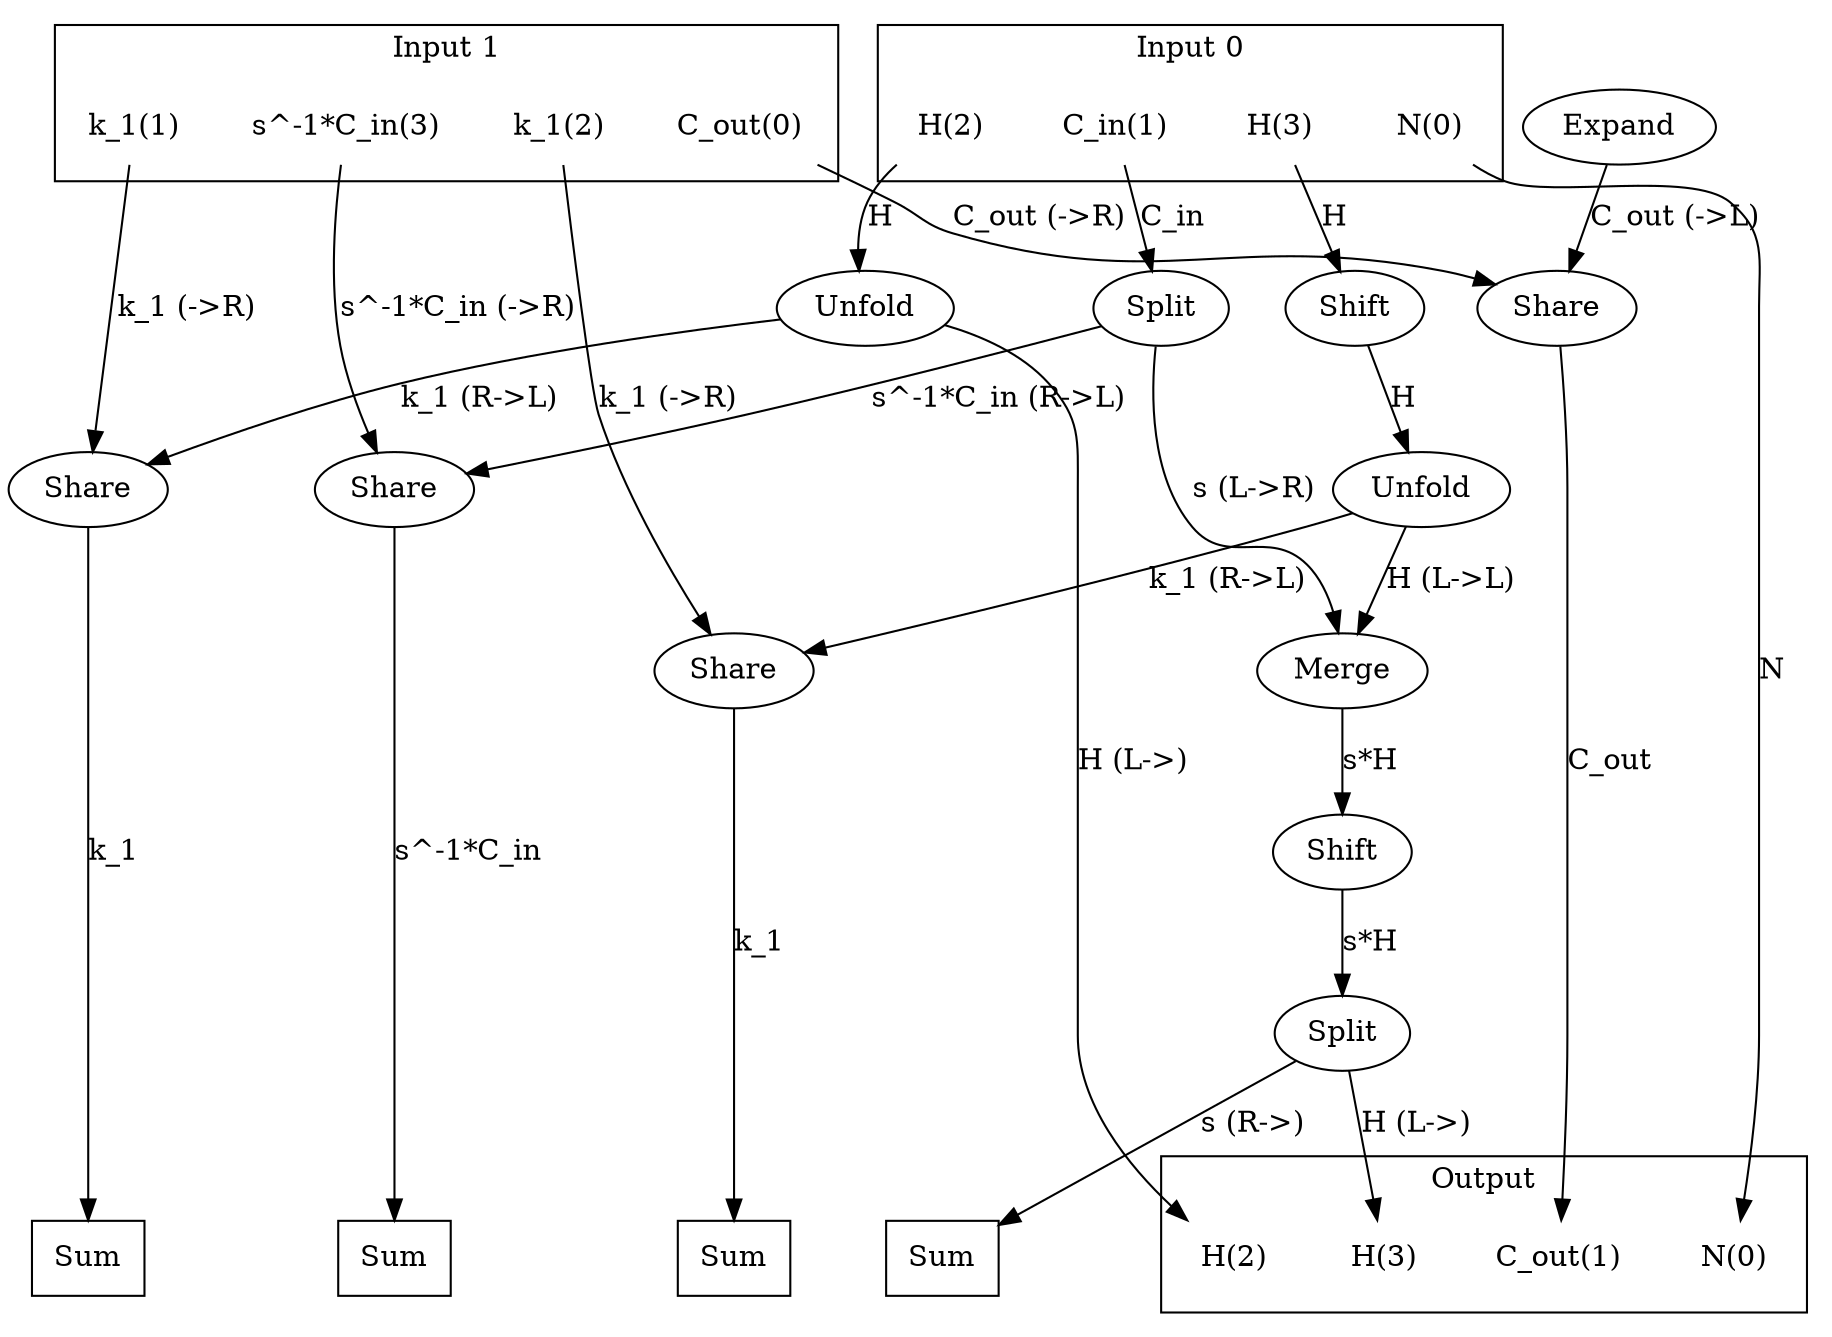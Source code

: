 digraph kernel_generated {
newrank = true;
op_0x5572e409cb00 [label="Share"];
op_0x5572e409cb50 [label="Share"];
op_0x5572e409cbf0 [label="Share"];
op_0x5572e409cc40 [label="Share"];
op_0x5572e409cfd8 [label="Expand"];
op_0x5572e409ed80 [label="Shift"];
op_0x5572e409ee10 [label="Shift"];
op_0x5572e409f4d0 [label="Split"];
op_0x5572e40a5430 [label="Merge"];
op_0x5572e40b1ec0 [label="Unfold"];
op_0x5572e40b2080 [label="Unfold"];
op_0x5572e410be10 [label="Split"];
reduce_0x7f44f8004ce8 [label="Sum", shape=box];
reduce_0x7f44f8003a98 [label="Sum", shape=box];
reduce_0x7f44f8003ab0 [label="Sum", shape=box];
reduce_0x7f44f8007440 [label="Sum", shape=box];
subgraph cluster_out {
label = "Output";
out_0 [label="N(0)", shape=none];
out_1 [label="C_out(1)", shape=none];
out_2 [label="H(2)", shape=none];
out_3 [label="H(3)", shape=none];
}
{ rank = same;
reduce_0x7f44f8004ce8;
reduce_0x7f44f8003a98;
reduce_0x7f44f8003ab0;
reduce_0x7f44f8007440;
out_0;
out_1;
out_2;
out_3;
}
subgraph cluster_in_0 {
label = "Input 0";
in_0_0 [label="N(0)", shape=none];
in_0_1 [label="C_in(1)", shape=none];
in_0_2 [label="H(2)", shape=none];
in_0_3 [label="H(3)", shape=none];
}
subgraph cluster_in_1 {
label = "Input 1";
in_1_0 [label="C_out(0)", shape=none];
in_1_1 [label="k_1(1)", shape=none];
in_1_2 [label="k_1(2)", shape=none];
in_1_3 [label="s^-1*C_in(3)", shape=none];
}
{ rank = same;
in_0_0;
in_0_1;
in_0_2;
in_0_3;
in_1_0;
in_1_1;
in_1_2;
in_1_3;
}
in_0_0 -> out_0 [label="N"];
in_0_1 -> op_0x5572e410be10 [label="C_in"];
in_0_2 -> op_0x5572e40b1ec0 [label="H"];
in_0_3 -> op_0x5572e409ee10 [label="H"];
in_1_0 -> op_0x5572e409cb00 [label="C_out (->R)"];
in_1_1 -> op_0x5572e409cbf0 [label="k_1 (->R)"];
in_1_2 -> op_0x5572e409cc40 [label="k_1 (->R)"];
in_1_3 -> op_0x5572e409cb50 [label="s^-1*C_in (->R)"];
op_0x5572e409cb00 -> out_1 [label="C_out"];
op_0x5572e40b1ec0 -> out_2 [label="H (L->)"];
op_0x5572e409f4d0 -> out_3 [label="H (L->)"];
op_0x5572e409cfd8 -> op_0x5572e409cb00 [label="C_out (->L)"];
op_0x5572e410be10 -> op_0x5572e409cb50 [label="s^-1*C_in (R->L)"];
op_0x5572e40b1ec0 -> op_0x5572e409cbf0 [label="k_1 (R->L)"];
op_0x5572e40b2080 -> op_0x5572e409cc40 [label="k_1 (R->L)"];
op_0x5572e40a5430 -> op_0x5572e409ed80 [label="s*H"];
op_0x5572e409ed80 -> op_0x5572e409f4d0 [label="s*H"];
op_0x5572e40b2080 -> op_0x5572e40a5430 [label="H (L->L)"];
op_0x5572e410be10 -> op_0x5572e40a5430 [label="s (L->R)"];
op_0x5572e409ee10 -> op_0x5572e40b2080 [label="H"];
op_0x5572e409cbf0 -> reduce_0x7f44f8003a98 [label="k_1"];
op_0x5572e409cc40 -> reduce_0x7f44f8003ab0 [label="k_1"];
op_0x5572e409f4d0 -> reduce_0x7f44f8004ce8 [label="s (R->)"];
op_0x5572e409cb50 -> reduce_0x7f44f8007440 [label="s^-1*C_in"];
}
